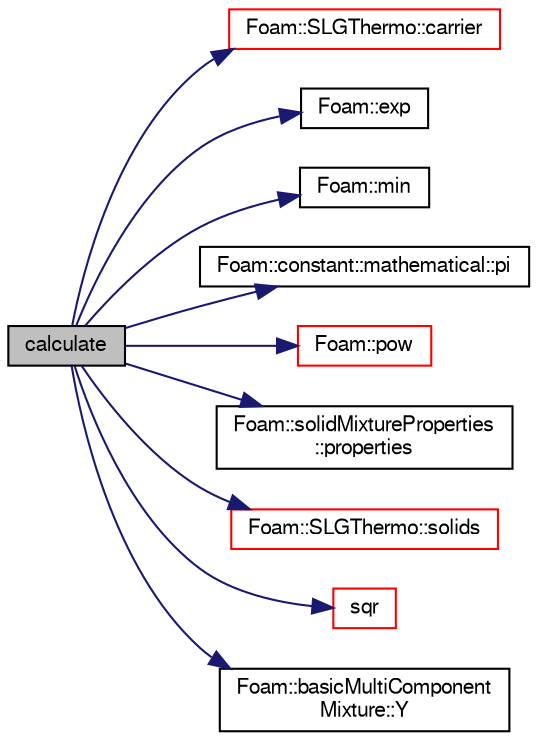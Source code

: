 digraph "calculate"
{
  bgcolor="transparent";
  edge [fontname="FreeSans",fontsize="10",labelfontname="FreeSans",labelfontsize="10"];
  node [fontname="FreeSans",fontsize="10",shape=record];
  rankdir="LR";
  Node278 [label="calculate",height=0.2,width=0.4,color="black", fillcolor="grey75", style="filled", fontcolor="black"];
  Node278 -> Node279 [color="midnightblue",fontsize="10",style="solid",fontname="FreeSans"];
  Node279 [label="Foam::SLGThermo::carrier",height=0.2,width=0.4,color="red",URL="$a30182.html#a2260ad95f8a442cc428618661191f3e9",tooltip="Return reference to the gaseous components. "];
  Node278 -> Node323 [color="midnightblue",fontsize="10",style="solid",fontname="FreeSans"];
  Node323 [label="Foam::exp",height=0.2,width=0.4,color="black",URL="$a21124.html#a12bca6c677fcf0977532179c3cb9bb89"];
  Node278 -> Node324 [color="midnightblue",fontsize="10",style="solid",fontname="FreeSans"];
  Node324 [label="Foam::min",height=0.2,width=0.4,color="black",URL="$a21124.html#a253e112ad2d56d96230ff39ea7f442dc"];
  Node278 -> Node325 [color="midnightblue",fontsize="10",style="solid",fontname="FreeSans"];
  Node325 [label="Foam::constant::mathematical::pi",height=0.2,width=0.4,color="black",URL="$a21162.html#a731b8788a4c01586c35266c7ca4fed04"];
  Node278 -> Node326 [color="midnightblue",fontsize="10",style="solid",fontname="FreeSans"];
  Node326 [label="Foam::pow",height=0.2,width=0.4,color="red",URL="$a21124.html#a7500c8e9d27a442adc75e287de074c7c"];
  Node278 -> Node330 [color="midnightblue",fontsize="10",style="solid",fontname="FreeSans"];
  Node330 [label="Foam::solidMixtureProperties\l::properties",height=0.2,width=0.4,color="black",URL="$a29970.html#a68a19e37f2239db75a5685d5c1993dcb",tooltip="Return the solidProperties properties. "];
  Node278 -> Node331 [color="midnightblue",fontsize="10",style="solid",fontname="FreeSans"];
  Node331 [label="Foam::SLGThermo::solids",height=0.2,width=0.4,color="red",URL="$a30182.html#acdd1697a0de186428b8da9ce8b75ef19",tooltip="Return reference to the global (additional) solids. "];
  Node278 -> Node363 [color="midnightblue",fontsize="10",style="solid",fontname="FreeSans"];
  Node363 [label="sqr",height=0.2,width=0.4,color="red",URL="$a12539.html#a557bbac590ed5ce51116be69fe4faa96"];
  Node278 -> Node355 [color="midnightblue",fontsize="10",style="solid",fontname="FreeSans"];
  Node355 [label="Foam::basicMultiComponent\lMixture::Y",height=0.2,width=0.4,color="black",URL="$a30130.html#a98fc615b86ae04a5a00a36c8fb619a16",tooltip="Return the mass-fraction fields. "];
}
